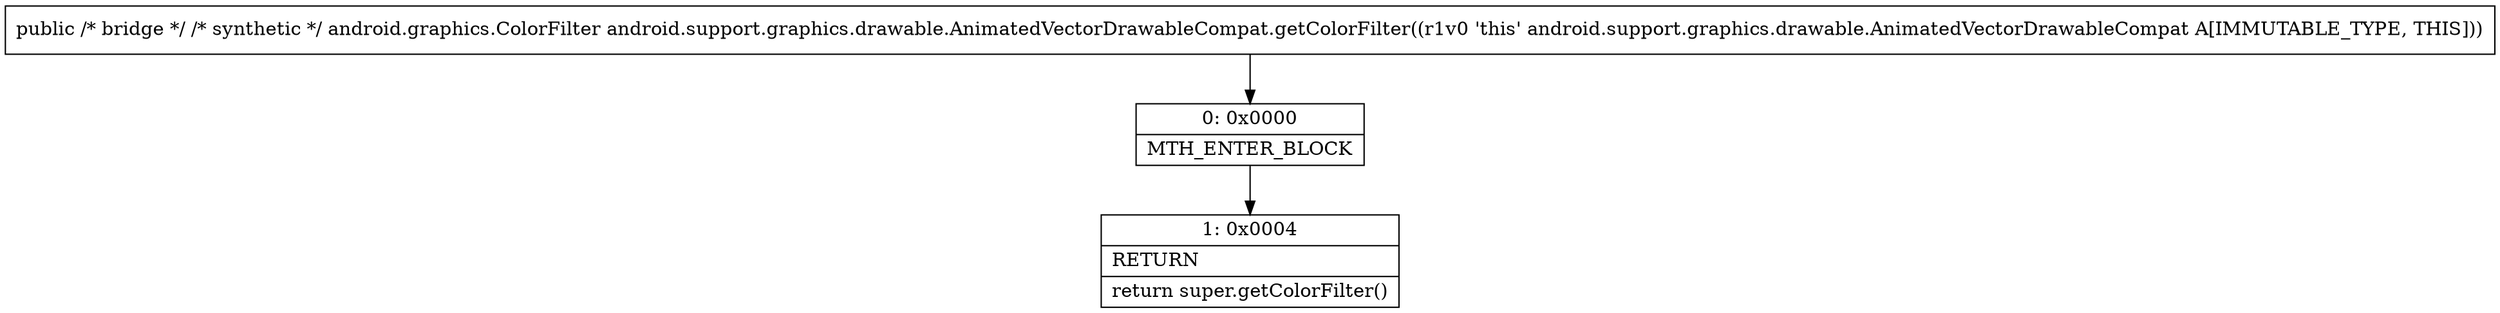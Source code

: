 digraph "CFG forandroid.support.graphics.drawable.AnimatedVectorDrawableCompat.getColorFilter()Landroid\/graphics\/ColorFilter;" {
Node_0 [shape=record,label="{0\:\ 0x0000|MTH_ENTER_BLOCK\l}"];
Node_1 [shape=record,label="{1\:\ 0x0004|RETURN\l|return super.getColorFilter()\l}"];
MethodNode[shape=record,label="{public \/* bridge *\/ \/* synthetic *\/ android.graphics.ColorFilter android.support.graphics.drawable.AnimatedVectorDrawableCompat.getColorFilter((r1v0 'this' android.support.graphics.drawable.AnimatedVectorDrawableCompat A[IMMUTABLE_TYPE, THIS])) }"];
MethodNode -> Node_0;
Node_0 -> Node_1;
}

